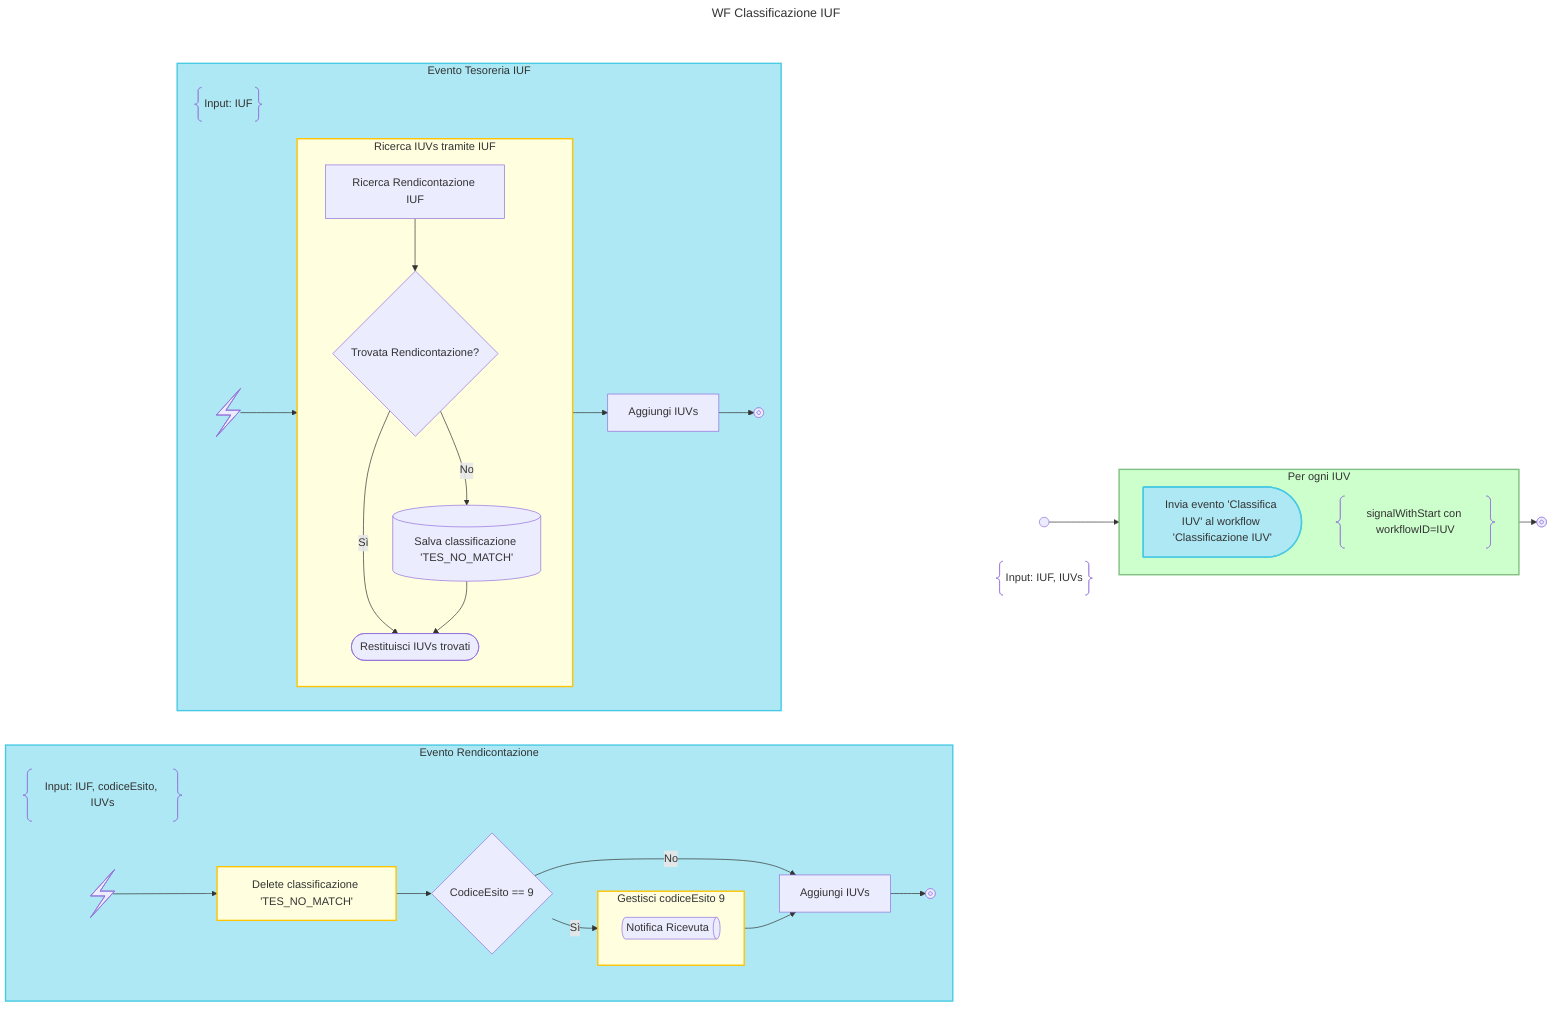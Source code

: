 ---
title: WF Classificazione IUF
config:
    flowchart:
        rankSpacing: 1
---
flowchart TD
    subgraph WF_BLOCK
        subgraph NOTE_START_BLOCK
            DESCRIPTION@{ shape: braces, label: "Input: IUF, IUVs" }
            START@{shape: start}
        end
        class NOTE_START_BLOCK hidden

        START --> LOOP_IUVs

        subgraph LOOP_IUVs["Per ogni IUV"]
        direction TB

        SIGNAL_IUV:::send-signal@{shape: delay, label: "Invia evento 'Classifica IUV' al workflow 'Classificazione IUV'"}
        NOTE_SIGNAL_IUV@{ shape: braces, label: "signalWithStart con workflowID=IUV" }
        end

        LOOP_IUVs --> END@{shape: stop}
        class LOOP_IUVs loop
    end
    class WF_BLOCK hidden

    subgraph SIGNALS_BLOCK
    direction LR

        subgraph SIGNAL_RENDICONTAZIONE_BLOCK["Evento Rendicontazione"]
        direction LR
            DESCRIPTION_SIGNAL_RENDICONTAZIONE@{ shape: braces, label: "Input: IUF, codiceEsito, IUVs" } -->
            DUMMY1:::hidden --> DUMMY2:::hidden --> DUMMY3:::hidden --> DUMMY4:::hidden --> DUMMY5:::hidden
            linkStyle 2,3,4,5,6 display:none

            SIGNAL_RENDICONTAZIONE@{ shape: bolt } -->
            DELETE_CLASSIFY_NULL_IUV:::activity@{label: "Delete classificazione 'TES_NO_MATCH'"} -->
            IS_CODICEESITO9{"CodiceEsito == 9"} --> |Sì|HANDLE_CODICEESITO9
            subgraph HANDLE_CODICEESITO9["Gestisci codiceEsito 9"]
                SEND_RT_MSG@{shape: das, label: "Notifica Ricevuta"}
            end
            class HANDLE_CODICEESITO9 activity

            IS_CODICEESITO9 --> |No|ADD_RENDICONTAZIONE_IUVS

            HANDLE_CODICEESITO9 -->
            ADD_RENDICONTAZIONE_IUVS["Aggiungi IUVs "] -->
            SIGNAL_RENDICONTAZIONE_END@{ shape: "stop" }
        end
        class SIGNAL_RENDICONTAZIONE_BLOCK signal_block

        subgraph SIGNAL_TESORERIA_BLOCK["Evento Tesoreria IUF"]
        direction LR
            DESCRIPTION_SIGNAL_TESORERIA@{ shape: braces, label: "Input: IUF" } -->
            DUMMY6:::hidden --> DUMMY7:::hidden --> DUMMY8:::hidden
            linkStyle 13,14,15 display:none

            SIGNAL_TESORERIA@{ shape: bolt } --> FIND_TESORERIA_IUVS_ACTIVITY

            subgraph FIND_TESORERIA_IUVS_ACTIVITY["Ricerca IUVs tramite IUF"]

                FIND_TESORERIA_IUVS["Ricerca Rendicontazione IUF"] -->
                EXISTS_RENDICONTAZIONE_TES{"Trovata Rendicontazione?"}

                EXISTS_RENDICONTAZIONE_TES -->|Sì|RETURN_TESORERIA_IUVS@{shape: terminal, label: "Restituisci IUVs trovati"}

                EXISTS_RENDICONTAZIONE_TES -->
                |No|SAVE_TES_ANOMALY@{shape: database, label: "Salva classificazione 'TES_NO_MATCH'"} -->
                RETURN_TESORERIA_IUVS
            end
            class FIND_TESORERIA_IUVS_ACTIVITY activity

            FIND_TESORERIA_IUVS_ACTIVITY -->
            ADD_TESORERIA_IUVS["Aggiungi IUVs "] -->
            SIGNAL_TESORERIA_END@{ shape: "stop" }
        end
        class SIGNAL_TESORERIA_BLOCK signal_block
    end
    class SIGNALS_BLOCK hidden

    classDef note_block display:none;
    classDef hidden display:none;
    classDef activity fill:#FFFFE0, stroke:#ffc300, stroke-width:2px;
    classDef loop fill:#CCFFCC, stroke:#7FBF7F, stroke-width:2px, padding-bottom: 5px;
    classDef signal_block fill:#ade8f4, stroke:#48cae4, stroke-width:2px
    classDef send-signal fill:#ade8f4, stroke:#48cae4, stroke-width:2px